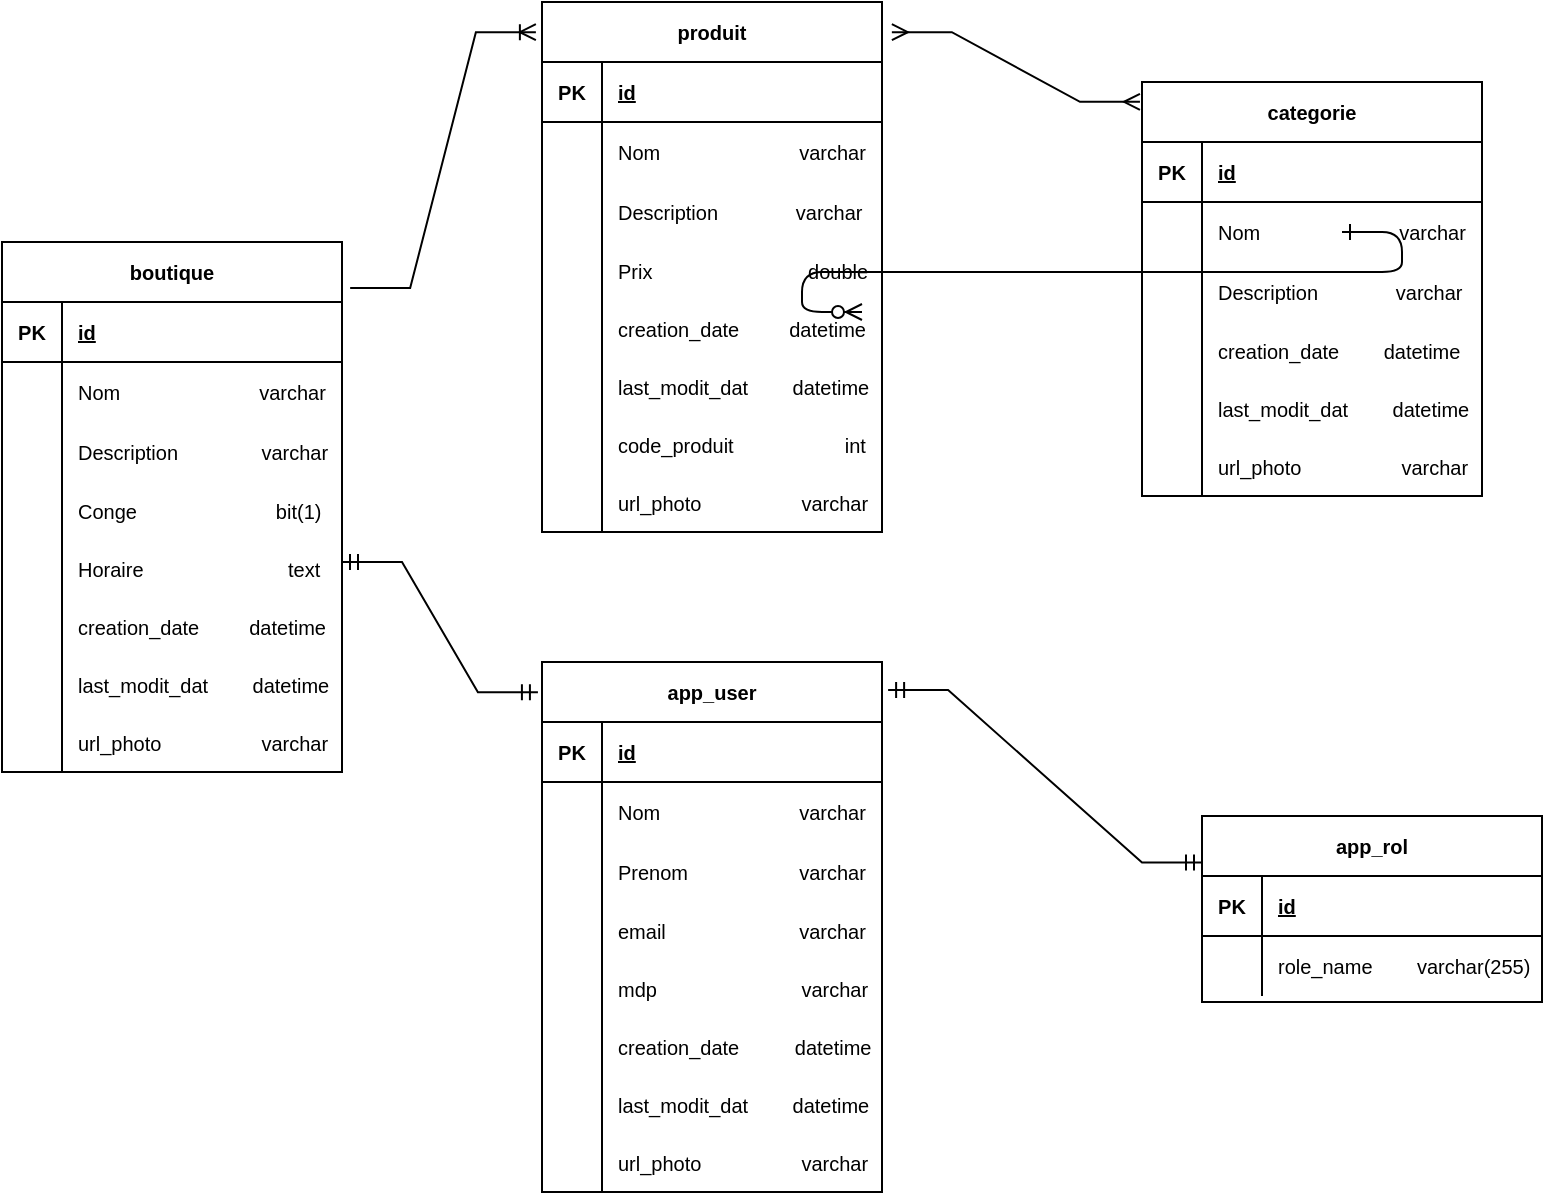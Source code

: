 <mxfile version="20.8.20" type="github">
  <diagram id="R2lEEEUBdFMjLlhIrx00" name="Page-1">
    <mxGraphModel dx="733" dy="408" grid="1" gridSize="10" guides="1" tooltips="1" connect="1" arrows="1" fold="1" page="1" pageScale="1" pageWidth="850" pageHeight="1100" math="0" shadow="0" extFonts="Permanent Marker^https://fonts.googleapis.com/css?family=Permanent+Marker">
      <root>
        <mxCell id="0" />
        <mxCell id="1" parent="0" />
        <mxCell id="C-vyLk0tnHw3VtMMgP7b-12" value="" style="edgeStyle=entityRelationEdgeStyle;endArrow=ERzeroToMany;startArrow=ERone;endFill=1;startFill=0;" parent="1" target="C-vyLk0tnHw3VtMMgP7b-17" edge="1">
          <mxGeometry width="100" height="100" relative="1" as="geometry">
            <mxPoint x="700" y="165" as="sourcePoint" />
            <mxPoint x="460" y="205" as="targetPoint" />
          </mxGeometry>
        </mxCell>
        <mxCell id="xOh4gRkhBfYzAbslTxhH-2" value="boutique" style="shape=table;startSize=30;container=1;collapsible=1;childLayout=tableLayout;fixedRows=1;rowLines=0;fontStyle=1;align=center;resizeLast=1;strokeWidth=1;fontSize=10;" vertex="1" parent="1">
          <mxGeometry x="30" y="170" width="170" height="265" as="geometry" />
        </mxCell>
        <mxCell id="xOh4gRkhBfYzAbslTxhH-3" value="" style="shape=tableRow;horizontal=0;startSize=0;swimlaneHead=0;swimlaneBody=0;fillColor=none;collapsible=0;dropTarget=0;points=[[0,0.5],[1,0.5]];portConstraint=eastwest;top=0;left=0;right=0;bottom=1;strokeWidth=1;fontSize=10;" vertex="1" parent="xOh4gRkhBfYzAbslTxhH-2">
          <mxGeometry y="30" width="170" height="30" as="geometry" />
        </mxCell>
        <mxCell id="xOh4gRkhBfYzAbslTxhH-4" value="PK" style="shape=partialRectangle;connectable=0;fillColor=none;top=0;left=0;bottom=0;right=0;fontStyle=1;overflow=hidden;strokeWidth=1;fontSize=10;" vertex="1" parent="xOh4gRkhBfYzAbslTxhH-3">
          <mxGeometry width="30" height="30" as="geometry">
            <mxRectangle width="30" height="30" as="alternateBounds" />
          </mxGeometry>
        </mxCell>
        <mxCell id="xOh4gRkhBfYzAbslTxhH-5" value="id" style="shape=partialRectangle;connectable=0;fillColor=none;top=0;left=0;bottom=0;right=0;align=left;spacingLeft=6;fontStyle=5;overflow=hidden;strokeWidth=1;fontSize=10;" vertex="1" parent="xOh4gRkhBfYzAbslTxhH-3">
          <mxGeometry x="30" width="140" height="30" as="geometry">
            <mxRectangle width="140" height="30" as="alternateBounds" />
          </mxGeometry>
        </mxCell>
        <mxCell id="xOh4gRkhBfYzAbslTxhH-6" value="" style="shape=tableRow;horizontal=0;startSize=0;swimlaneHead=0;swimlaneBody=0;fillColor=none;collapsible=0;dropTarget=0;points=[[0,0.5],[1,0.5]];portConstraint=eastwest;top=0;left=0;right=0;bottom=0;strokeWidth=1;fontSize=10;" vertex="1" parent="xOh4gRkhBfYzAbslTxhH-2">
          <mxGeometry y="60" width="170" height="30" as="geometry" />
        </mxCell>
        <mxCell id="xOh4gRkhBfYzAbslTxhH-7" value="" style="shape=partialRectangle;connectable=0;fillColor=none;top=0;left=0;bottom=0;right=0;editable=1;overflow=hidden;strokeWidth=1;fontSize=10;" vertex="1" parent="xOh4gRkhBfYzAbslTxhH-6">
          <mxGeometry width="30" height="30" as="geometry">
            <mxRectangle width="30" height="30" as="alternateBounds" />
          </mxGeometry>
        </mxCell>
        <mxCell id="xOh4gRkhBfYzAbslTxhH-8" value="Nom                         varchar" style="shape=partialRectangle;connectable=0;fillColor=none;top=0;left=0;bottom=0;right=0;align=left;spacingLeft=6;overflow=hidden;strokeWidth=1;fontSize=10;" vertex="1" parent="xOh4gRkhBfYzAbslTxhH-6">
          <mxGeometry x="30" width="140" height="30" as="geometry">
            <mxRectangle width="140" height="30" as="alternateBounds" />
          </mxGeometry>
        </mxCell>
        <mxCell id="xOh4gRkhBfYzAbslTxhH-9" value="" style="shape=tableRow;horizontal=0;startSize=0;swimlaneHead=0;swimlaneBody=0;fillColor=none;collapsible=0;dropTarget=0;points=[[0,0.5],[1,0.5]];portConstraint=eastwest;top=0;left=0;right=0;bottom=0;strokeWidth=1;fontSize=10;" vertex="1" parent="xOh4gRkhBfYzAbslTxhH-2">
          <mxGeometry y="90" width="170" height="30" as="geometry" />
        </mxCell>
        <mxCell id="xOh4gRkhBfYzAbslTxhH-10" value="" style="shape=partialRectangle;connectable=0;fillColor=none;top=0;left=0;bottom=0;right=0;editable=1;overflow=hidden;strokeWidth=1;fontSize=10;" vertex="1" parent="xOh4gRkhBfYzAbslTxhH-9">
          <mxGeometry width="30" height="30" as="geometry">
            <mxRectangle width="30" height="30" as="alternateBounds" />
          </mxGeometry>
        </mxCell>
        <mxCell id="xOh4gRkhBfYzAbslTxhH-11" value="Description               varchar" style="shape=partialRectangle;connectable=0;fillColor=none;top=0;left=0;bottom=0;right=0;align=left;spacingLeft=6;overflow=hidden;strokeWidth=1;fontSize=10;" vertex="1" parent="xOh4gRkhBfYzAbslTxhH-9">
          <mxGeometry x="30" width="140" height="30" as="geometry">
            <mxRectangle width="140" height="30" as="alternateBounds" />
          </mxGeometry>
        </mxCell>
        <mxCell id="xOh4gRkhBfYzAbslTxhH-12" value="" style="shape=tableRow;horizontal=0;startSize=0;swimlaneHead=0;swimlaneBody=0;fillColor=none;collapsible=0;dropTarget=0;points=[[0,0.5],[1,0.5]];portConstraint=eastwest;top=0;left=0;right=0;bottom=0;strokeWidth=1;fontSize=10;" vertex="1" parent="xOh4gRkhBfYzAbslTxhH-2">
          <mxGeometry y="120" width="170" height="29" as="geometry" />
        </mxCell>
        <mxCell id="xOh4gRkhBfYzAbslTxhH-13" value="" style="shape=partialRectangle;connectable=0;fillColor=none;top=0;left=0;bottom=0;right=0;editable=1;overflow=hidden;strokeWidth=1;fontSize=10;" vertex="1" parent="xOh4gRkhBfYzAbslTxhH-12">
          <mxGeometry width="30" height="29" as="geometry">
            <mxRectangle width="30" height="29" as="alternateBounds" />
          </mxGeometry>
        </mxCell>
        <mxCell id="xOh4gRkhBfYzAbslTxhH-14" value="Conge                         bit(1)" style="shape=partialRectangle;connectable=0;fillColor=none;top=0;left=0;bottom=0;right=0;align=left;spacingLeft=6;overflow=hidden;strokeWidth=1;fontSize=10;" vertex="1" parent="xOh4gRkhBfYzAbslTxhH-12">
          <mxGeometry x="30" width="140" height="29" as="geometry">
            <mxRectangle width="140" height="29" as="alternateBounds" />
          </mxGeometry>
        </mxCell>
        <mxCell id="xOh4gRkhBfYzAbslTxhH-15" value="" style="shape=tableRow;horizontal=0;startSize=0;swimlaneHead=0;swimlaneBody=0;fillColor=none;collapsible=0;dropTarget=0;points=[[0,0.5],[1,0.5]];portConstraint=eastwest;top=0;left=0;right=0;bottom=0;strokeWidth=1;fontSize=10;" vertex="1" parent="xOh4gRkhBfYzAbslTxhH-2">
          <mxGeometry y="149" width="170" height="29" as="geometry" />
        </mxCell>
        <mxCell id="xOh4gRkhBfYzAbslTxhH-16" value="" style="shape=partialRectangle;connectable=0;fillColor=none;top=0;left=0;bottom=0;right=0;editable=1;overflow=hidden;strokeWidth=1;fontSize=10;" vertex="1" parent="xOh4gRkhBfYzAbslTxhH-15">
          <mxGeometry width="30" height="29" as="geometry">
            <mxRectangle width="30" height="29" as="alternateBounds" />
          </mxGeometry>
        </mxCell>
        <mxCell id="xOh4gRkhBfYzAbslTxhH-17" value="Horaire                          text" style="shape=partialRectangle;connectable=0;fillColor=none;top=0;left=0;bottom=0;right=0;align=left;spacingLeft=6;overflow=hidden;strokeWidth=1;fontSize=10;" vertex="1" parent="xOh4gRkhBfYzAbslTxhH-15">
          <mxGeometry x="30" width="140" height="29" as="geometry">
            <mxRectangle width="140" height="29" as="alternateBounds" />
          </mxGeometry>
        </mxCell>
        <mxCell id="xOh4gRkhBfYzAbslTxhH-18" value="" style="shape=tableRow;horizontal=0;startSize=0;swimlaneHead=0;swimlaneBody=0;fillColor=none;collapsible=0;dropTarget=0;points=[[0,0.5],[1,0.5]];portConstraint=eastwest;top=0;left=0;right=0;bottom=0;strokeWidth=1;fontSize=10;" vertex="1" parent="xOh4gRkhBfYzAbslTxhH-2">
          <mxGeometry y="178" width="170" height="29" as="geometry" />
        </mxCell>
        <mxCell id="xOh4gRkhBfYzAbslTxhH-19" value="" style="shape=partialRectangle;connectable=0;fillColor=none;top=0;left=0;bottom=0;right=0;editable=1;overflow=hidden;strokeWidth=1;fontSize=10;" vertex="1" parent="xOh4gRkhBfYzAbslTxhH-18">
          <mxGeometry width="30" height="29" as="geometry">
            <mxRectangle width="30" height="29" as="alternateBounds" />
          </mxGeometry>
        </mxCell>
        <mxCell id="xOh4gRkhBfYzAbslTxhH-20" value="creation_date         datetime" style="shape=partialRectangle;connectable=0;fillColor=none;top=0;left=0;bottom=0;right=0;align=left;spacingLeft=6;overflow=hidden;strokeWidth=1;fontSize=10;" vertex="1" parent="xOh4gRkhBfYzAbslTxhH-18">
          <mxGeometry x="30" width="140" height="29" as="geometry">
            <mxRectangle width="140" height="29" as="alternateBounds" />
          </mxGeometry>
        </mxCell>
        <mxCell id="xOh4gRkhBfYzAbslTxhH-21" value="" style="shape=tableRow;horizontal=0;startSize=0;swimlaneHead=0;swimlaneBody=0;fillColor=none;collapsible=0;dropTarget=0;points=[[0,0.5],[1,0.5]];portConstraint=eastwest;top=0;left=0;right=0;bottom=0;strokeWidth=1;fontSize=10;" vertex="1" parent="xOh4gRkhBfYzAbslTxhH-2">
          <mxGeometry y="207" width="170" height="29" as="geometry" />
        </mxCell>
        <mxCell id="xOh4gRkhBfYzAbslTxhH-22" value="" style="shape=partialRectangle;connectable=0;fillColor=none;top=0;left=0;bottom=0;right=0;editable=1;overflow=hidden;strokeWidth=1;fontSize=10;" vertex="1" parent="xOh4gRkhBfYzAbslTxhH-21">
          <mxGeometry width="30" height="29" as="geometry">
            <mxRectangle width="30" height="29" as="alternateBounds" />
          </mxGeometry>
        </mxCell>
        <mxCell id="xOh4gRkhBfYzAbslTxhH-23" value="last_modit_dat        datetime" style="shape=partialRectangle;connectable=0;fillColor=none;top=0;left=0;bottom=0;right=0;align=left;spacingLeft=6;overflow=hidden;strokeWidth=1;fontSize=10;" vertex="1" parent="xOh4gRkhBfYzAbslTxhH-21">
          <mxGeometry x="30" width="140" height="29" as="geometry">
            <mxRectangle width="140" height="29" as="alternateBounds" />
          </mxGeometry>
        </mxCell>
        <mxCell id="xOh4gRkhBfYzAbslTxhH-115" value="" style="shape=tableRow;horizontal=0;startSize=0;swimlaneHead=0;swimlaneBody=0;fillColor=none;collapsible=0;dropTarget=0;points=[[0,0.5],[1,0.5]];portConstraint=eastwest;top=0;left=0;right=0;bottom=0;strokeWidth=1;fontSize=10;" vertex="1" parent="xOh4gRkhBfYzAbslTxhH-2">
          <mxGeometry y="236" width="170" height="29" as="geometry" />
        </mxCell>
        <mxCell id="xOh4gRkhBfYzAbslTxhH-116" value="" style="shape=partialRectangle;connectable=0;fillColor=none;top=0;left=0;bottom=0;right=0;editable=1;overflow=hidden;strokeWidth=1;fontSize=10;" vertex="1" parent="xOh4gRkhBfYzAbslTxhH-115">
          <mxGeometry width="30" height="29" as="geometry">
            <mxRectangle width="30" height="29" as="alternateBounds" />
          </mxGeometry>
        </mxCell>
        <mxCell id="xOh4gRkhBfYzAbslTxhH-117" value="url_photo                  varchar" style="shape=partialRectangle;connectable=0;fillColor=none;top=0;left=0;bottom=0;right=0;align=left;spacingLeft=6;overflow=hidden;strokeWidth=1;fontSize=10;" vertex="1" parent="xOh4gRkhBfYzAbslTxhH-115">
          <mxGeometry x="30" width="140" height="29" as="geometry">
            <mxRectangle width="140" height="29" as="alternateBounds" />
          </mxGeometry>
        </mxCell>
        <mxCell id="xOh4gRkhBfYzAbslTxhH-27" value="produit" style="shape=table;startSize=30;container=1;collapsible=1;childLayout=tableLayout;fixedRows=1;rowLines=0;fontStyle=1;align=center;resizeLast=1;strokeWidth=1;fontSize=10;" vertex="1" parent="1">
          <mxGeometry x="300" y="50" width="170" height="265" as="geometry" />
        </mxCell>
        <mxCell id="xOh4gRkhBfYzAbslTxhH-28" value="" style="shape=tableRow;horizontal=0;startSize=0;swimlaneHead=0;swimlaneBody=0;fillColor=none;collapsible=0;dropTarget=0;points=[[0,0.5],[1,0.5]];portConstraint=eastwest;top=0;left=0;right=0;bottom=1;strokeWidth=1;fontSize=10;" vertex="1" parent="xOh4gRkhBfYzAbslTxhH-27">
          <mxGeometry y="30" width="170" height="30" as="geometry" />
        </mxCell>
        <mxCell id="xOh4gRkhBfYzAbslTxhH-29" value="PK" style="shape=partialRectangle;connectable=0;fillColor=none;top=0;left=0;bottom=0;right=0;fontStyle=1;overflow=hidden;strokeWidth=1;fontSize=10;" vertex="1" parent="xOh4gRkhBfYzAbslTxhH-28">
          <mxGeometry width="30" height="30" as="geometry">
            <mxRectangle width="30" height="30" as="alternateBounds" />
          </mxGeometry>
        </mxCell>
        <mxCell id="xOh4gRkhBfYzAbslTxhH-30" value="id" style="shape=partialRectangle;connectable=0;fillColor=none;top=0;left=0;bottom=0;right=0;align=left;spacingLeft=6;fontStyle=5;overflow=hidden;strokeWidth=1;fontSize=10;" vertex="1" parent="xOh4gRkhBfYzAbslTxhH-28">
          <mxGeometry x="30" width="140" height="30" as="geometry">
            <mxRectangle width="140" height="30" as="alternateBounds" />
          </mxGeometry>
        </mxCell>
        <mxCell id="xOh4gRkhBfYzAbslTxhH-31" value="" style="shape=tableRow;horizontal=0;startSize=0;swimlaneHead=0;swimlaneBody=0;fillColor=none;collapsible=0;dropTarget=0;points=[[0,0.5],[1,0.5]];portConstraint=eastwest;top=0;left=0;right=0;bottom=0;strokeWidth=1;fontSize=10;" vertex="1" parent="xOh4gRkhBfYzAbslTxhH-27">
          <mxGeometry y="60" width="170" height="30" as="geometry" />
        </mxCell>
        <mxCell id="xOh4gRkhBfYzAbslTxhH-32" value="" style="shape=partialRectangle;connectable=0;fillColor=none;top=0;left=0;bottom=0;right=0;editable=1;overflow=hidden;strokeWidth=1;fontSize=10;" vertex="1" parent="xOh4gRkhBfYzAbslTxhH-31">
          <mxGeometry width="30" height="30" as="geometry">
            <mxRectangle width="30" height="30" as="alternateBounds" />
          </mxGeometry>
        </mxCell>
        <mxCell id="xOh4gRkhBfYzAbslTxhH-33" value="Nom                         varchar" style="shape=partialRectangle;connectable=0;fillColor=none;top=0;left=0;bottom=0;right=0;align=left;spacingLeft=6;overflow=hidden;strokeWidth=1;fontSize=10;" vertex="1" parent="xOh4gRkhBfYzAbslTxhH-31">
          <mxGeometry x="30" width="140" height="30" as="geometry">
            <mxRectangle width="140" height="30" as="alternateBounds" />
          </mxGeometry>
        </mxCell>
        <mxCell id="xOh4gRkhBfYzAbslTxhH-34" value="" style="shape=tableRow;horizontal=0;startSize=0;swimlaneHead=0;swimlaneBody=0;fillColor=none;collapsible=0;dropTarget=0;points=[[0,0.5],[1,0.5]];portConstraint=eastwest;top=0;left=0;right=0;bottom=0;strokeWidth=1;fontSize=10;" vertex="1" parent="xOh4gRkhBfYzAbslTxhH-27">
          <mxGeometry y="90" width="170" height="30" as="geometry" />
        </mxCell>
        <mxCell id="xOh4gRkhBfYzAbslTxhH-35" value="" style="shape=partialRectangle;connectable=0;fillColor=none;top=0;left=0;bottom=0;right=0;editable=1;overflow=hidden;strokeWidth=1;fontSize=10;" vertex="1" parent="xOh4gRkhBfYzAbslTxhH-34">
          <mxGeometry width="30" height="30" as="geometry">
            <mxRectangle width="30" height="30" as="alternateBounds" />
          </mxGeometry>
        </mxCell>
        <mxCell id="xOh4gRkhBfYzAbslTxhH-36" value="Description              varchar" style="shape=partialRectangle;connectable=0;fillColor=none;top=0;left=0;bottom=0;right=0;align=left;spacingLeft=6;overflow=hidden;strokeWidth=1;fontSize=10;" vertex="1" parent="xOh4gRkhBfYzAbslTxhH-34">
          <mxGeometry x="30" width="140" height="30" as="geometry">
            <mxRectangle width="140" height="30" as="alternateBounds" />
          </mxGeometry>
        </mxCell>
        <mxCell id="xOh4gRkhBfYzAbslTxhH-37" value="" style="shape=tableRow;horizontal=0;startSize=0;swimlaneHead=0;swimlaneBody=0;fillColor=none;collapsible=0;dropTarget=0;points=[[0,0.5],[1,0.5]];portConstraint=eastwest;top=0;left=0;right=0;bottom=0;strokeWidth=1;fontSize=10;" vertex="1" parent="xOh4gRkhBfYzAbslTxhH-27">
          <mxGeometry y="120" width="170" height="29" as="geometry" />
        </mxCell>
        <mxCell id="xOh4gRkhBfYzAbslTxhH-38" value="" style="shape=partialRectangle;connectable=0;fillColor=none;top=0;left=0;bottom=0;right=0;editable=1;overflow=hidden;strokeWidth=1;fontSize=10;" vertex="1" parent="xOh4gRkhBfYzAbslTxhH-37">
          <mxGeometry width="30" height="29" as="geometry">
            <mxRectangle width="30" height="29" as="alternateBounds" />
          </mxGeometry>
        </mxCell>
        <mxCell id="xOh4gRkhBfYzAbslTxhH-39" value="Prix                            double" style="shape=partialRectangle;connectable=0;fillColor=none;top=0;left=0;bottom=0;right=0;align=left;spacingLeft=6;overflow=hidden;strokeWidth=1;fontSize=10;" vertex="1" parent="xOh4gRkhBfYzAbslTxhH-37">
          <mxGeometry x="30" width="140" height="29" as="geometry">
            <mxRectangle width="140" height="29" as="alternateBounds" />
          </mxGeometry>
        </mxCell>
        <mxCell id="xOh4gRkhBfYzAbslTxhH-40" value="" style="shape=tableRow;horizontal=0;startSize=0;swimlaneHead=0;swimlaneBody=0;fillColor=none;collapsible=0;dropTarget=0;points=[[0,0.5],[1,0.5]];portConstraint=eastwest;top=0;left=0;right=0;bottom=0;strokeWidth=1;fontSize=10;" vertex="1" parent="xOh4gRkhBfYzAbslTxhH-27">
          <mxGeometry y="149" width="170" height="29" as="geometry" />
        </mxCell>
        <mxCell id="xOh4gRkhBfYzAbslTxhH-41" value="" style="shape=partialRectangle;connectable=0;fillColor=none;top=0;left=0;bottom=0;right=0;editable=1;overflow=hidden;strokeWidth=1;fontSize=10;" vertex="1" parent="xOh4gRkhBfYzAbslTxhH-40">
          <mxGeometry width="30" height="29" as="geometry">
            <mxRectangle width="30" height="29" as="alternateBounds" />
          </mxGeometry>
        </mxCell>
        <mxCell id="xOh4gRkhBfYzAbslTxhH-42" value="creation_date         datetime" style="shape=partialRectangle;connectable=0;fillColor=none;top=0;left=0;bottom=0;right=0;align=left;spacingLeft=6;overflow=hidden;strokeWidth=1;fontSize=10;" vertex="1" parent="xOh4gRkhBfYzAbslTxhH-40">
          <mxGeometry x="30" width="140" height="29" as="geometry">
            <mxRectangle width="140" height="29" as="alternateBounds" />
          </mxGeometry>
        </mxCell>
        <mxCell id="xOh4gRkhBfYzAbslTxhH-43" value="" style="shape=tableRow;horizontal=0;startSize=0;swimlaneHead=0;swimlaneBody=0;fillColor=none;collapsible=0;dropTarget=0;points=[[0,0.5],[1,0.5]];portConstraint=eastwest;top=0;left=0;right=0;bottom=0;strokeWidth=1;fontSize=10;" vertex="1" parent="xOh4gRkhBfYzAbslTxhH-27">
          <mxGeometry y="178" width="170" height="29" as="geometry" />
        </mxCell>
        <mxCell id="xOh4gRkhBfYzAbslTxhH-44" value="" style="shape=partialRectangle;connectable=0;fillColor=none;top=0;left=0;bottom=0;right=0;editable=1;overflow=hidden;strokeWidth=1;fontSize=10;" vertex="1" parent="xOh4gRkhBfYzAbslTxhH-43">
          <mxGeometry width="30" height="29" as="geometry">
            <mxRectangle width="30" height="29" as="alternateBounds" />
          </mxGeometry>
        </mxCell>
        <mxCell id="xOh4gRkhBfYzAbslTxhH-45" value="last_modit_dat        datetime" style="shape=partialRectangle;connectable=0;fillColor=none;top=0;left=0;bottom=0;right=0;align=left;spacingLeft=6;overflow=hidden;strokeWidth=1;fontSize=10;" vertex="1" parent="xOh4gRkhBfYzAbslTxhH-43">
          <mxGeometry x="30" width="140" height="29" as="geometry">
            <mxRectangle width="140" height="29" as="alternateBounds" />
          </mxGeometry>
        </mxCell>
        <mxCell id="xOh4gRkhBfYzAbslTxhH-46" value="" style="shape=tableRow;horizontal=0;startSize=0;swimlaneHead=0;swimlaneBody=0;fillColor=none;collapsible=0;dropTarget=0;points=[[0,0.5],[1,0.5]];portConstraint=eastwest;top=0;left=0;right=0;bottom=0;strokeWidth=1;fontSize=10;" vertex="1" parent="xOh4gRkhBfYzAbslTxhH-27">
          <mxGeometry y="207" width="170" height="29" as="geometry" />
        </mxCell>
        <mxCell id="xOh4gRkhBfYzAbslTxhH-47" value="" style="shape=partialRectangle;connectable=0;fillColor=none;top=0;left=0;bottom=0;right=0;editable=1;overflow=hidden;strokeWidth=1;fontSize=10;" vertex="1" parent="xOh4gRkhBfYzAbslTxhH-46">
          <mxGeometry width="30" height="29" as="geometry">
            <mxRectangle width="30" height="29" as="alternateBounds" />
          </mxGeometry>
        </mxCell>
        <mxCell id="xOh4gRkhBfYzAbslTxhH-48" value="code_produit                    int" style="shape=partialRectangle;connectable=0;fillColor=none;top=0;left=0;bottom=0;right=0;align=left;spacingLeft=6;overflow=hidden;strokeWidth=1;fontSize=10;" vertex="1" parent="xOh4gRkhBfYzAbslTxhH-46">
          <mxGeometry x="30" width="140" height="29" as="geometry">
            <mxRectangle width="140" height="29" as="alternateBounds" />
          </mxGeometry>
        </mxCell>
        <mxCell id="xOh4gRkhBfYzAbslTxhH-121" value="" style="shape=tableRow;horizontal=0;startSize=0;swimlaneHead=0;swimlaneBody=0;fillColor=none;collapsible=0;dropTarget=0;points=[[0,0.5],[1,0.5]];portConstraint=eastwest;top=0;left=0;right=0;bottom=0;strokeWidth=1;fontSize=10;" vertex="1" parent="xOh4gRkhBfYzAbslTxhH-27">
          <mxGeometry y="236" width="170" height="29" as="geometry" />
        </mxCell>
        <mxCell id="xOh4gRkhBfYzAbslTxhH-122" value="" style="shape=partialRectangle;connectable=0;fillColor=none;top=0;left=0;bottom=0;right=0;editable=1;overflow=hidden;strokeWidth=1;fontSize=10;" vertex="1" parent="xOh4gRkhBfYzAbslTxhH-121">
          <mxGeometry width="30" height="29" as="geometry">
            <mxRectangle width="30" height="29" as="alternateBounds" />
          </mxGeometry>
        </mxCell>
        <mxCell id="xOh4gRkhBfYzAbslTxhH-123" value="url_photo                  varchar" style="shape=partialRectangle;connectable=0;fillColor=none;top=0;left=0;bottom=0;right=0;align=left;spacingLeft=6;overflow=hidden;strokeWidth=1;fontSize=10;" vertex="1" parent="xOh4gRkhBfYzAbslTxhH-121">
          <mxGeometry x="30" width="140" height="29" as="geometry">
            <mxRectangle width="140" height="29" as="alternateBounds" />
          </mxGeometry>
        </mxCell>
        <mxCell id="xOh4gRkhBfYzAbslTxhH-49" value="categorie" style="shape=table;startSize=30;container=1;collapsible=1;childLayout=tableLayout;fixedRows=1;rowLines=0;fontStyle=1;align=center;resizeLast=1;strokeWidth=1;fontSize=10;" vertex="1" parent="1">
          <mxGeometry x="600" y="90" width="170" height="207" as="geometry" />
        </mxCell>
        <mxCell id="xOh4gRkhBfYzAbslTxhH-50" value="" style="shape=tableRow;horizontal=0;startSize=0;swimlaneHead=0;swimlaneBody=0;fillColor=none;collapsible=0;dropTarget=0;points=[[0,0.5],[1,0.5]];portConstraint=eastwest;top=0;left=0;right=0;bottom=1;strokeWidth=1;fontSize=10;" vertex="1" parent="xOh4gRkhBfYzAbslTxhH-49">
          <mxGeometry y="30" width="170" height="30" as="geometry" />
        </mxCell>
        <mxCell id="xOh4gRkhBfYzAbslTxhH-51" value="PK" style="shape=partialRectangle;connectable=0;fillColor=none;top=0;left=0;bottom=0;right=0;fontStyle=1;overflow=hidden;strokeWidth=1;fontSize=10;" vertex="1" parent="xOh4gRkhBfYzAbslTxhH-50">
          <mxGeometry width="30" height="30" as="geometry">
            <mxRectangle width="30" height="30" as="alternateBounds" />
          </mxGeometry>
        </mxCell>
        <mxCell id="xOh4gRkhBfYzAbslTxhH-52" value="id" style="shape=partialRectangle;connectable=0;fillColor=none;top=0;left=0;bottom=0;right=0;align=left;spacingLeft=6;fontStyle=5;overflow=hidden;strokeWidth=1;fontSize=10;" vertex="1" parent="xOh4gRkhBfYzAbslTxhH-50">
          <mxGeometry x="30" width="140" height="30" as="geometry">
            <mxRectangle width="140" height="30" as="alternateBounds" />
          </mxGeometry>
        </mxCell>
        <mxCell id="xOh4gRkhBfYzAbslTxhH-53" value="" style="shape=tableRow;horizontal=0;startSize=0;swimlaneHead=0;swimlaneBody=0;fillColor=none;collapsible=0;dropTarget=0;points=[[0,0.5],[1,0.5]];portConstraint=eastwest;top=0;left=0;right=0;bottom=0;strokeWidth=1;fontSize=10;" vertex="1" parent="xOh4gRkhBfYzAbslTxhH-49">
          <mxGeometry y="60" width="170" height="30" as="geometry" />
        </mxCell>
        <mxCell id="xOh4gRkhBfYzAbslTxhH-54" value="" style="shape=partialRectangle;connectable=0;fillColor=none;top=0;left=0;bottom=0;right=0;editable=1;overflow=hidden;strokeWidth=1;fontSize=10;" vertex="1" parent="xOh4gRkhBfYzAbslTxhH-53">
          <mxGeometry width="30" height="30" as="geometry">
            <mxRectangle width="30" height="30" as="alternateBounds" />
          </mxGeometry>
        </mxCell>
        <mxCell id="xOh4gRkhBfYzAbslTxhH-55" value="Nom                         varchar" style="shape=partialRectangle;connectable=0;fillColor=none;top=0;left=0;bottom=0;right=0;align=left;spacingLeft=6;overflow=hidden;fontSize=10;strokeWidth=1;" vertex="1" parent="xOh4gRkhBfYzAbslTxhH-53">
          <mxGeometry x="30" width="140" height="30" as="geometry">
            <mxRectangle width="140" height="30" as="alternateBounds" />
          </mxGeometry>
        </mxCell>
        <mxCell id="xOh4gRkhBfYzAbslTxhH-56" value="" style="shape=tableRow;horizontal=0;startSize=0;swimlaneHead=0;swimlaneBody=0;fillColor=none;collapsible=0;dropTarget=0;points=[[0,0.5],[1,0.5]];portConstraint=eastwest;top=0;left=0;right=0;bottom=0;strokeWidth=1;fontSize=10;" vertex="1" parent="xOh4gRkhBfYzAbslTxhH-49">
          <mxGeometry y="90" width="170" height="30" as="geometry" />
        </mxCell>
        <mxCell id="xOh4gRkhBfYzAbslTxhH-57" value="" style="shape=partialRectangle;connectable=0;fillColor=none;top=0;left=0;bottom=0;right=0;editable=1;overflow=hidden;strokeWidth=1;fontSize=10;" vertex="1" parent="xOh4gRkhBfYzAbslTxhH-56">
          <mxGeometry width="30" height="30" as="geometry">
            <mxRectangle width="30" height="30" as="alternateBounds" />
          </mxGeometry>
        </mxCell>
        <mxCell id="xOh4gRkhBfYzAbslTxhH-58" value="Description              varchar" style="shape=partialRectangle;connectable=0;fillColor=none;top=0;left=0;bottom=0;right=0;align=left;spacingLeft=6;overflow=hidden;strokeWidth=1;fontSize=10;" vertex="1" parent="xOh4gRkhBfYzAbslTxhH-56">
          <mxGeometry x="30" width="140" height="30" as="geometry">
            <mxRectangle width="140" height="30" as="alternateBounds" />
          </mxGeometry>
        </mxCell>
        <mxCell id="xOh4gRkhBfYzAbslTxhH-65" value="" style="shape=tableRow;horizontal=0;startSize=0;swimlaneHead=0;swimlaneBody=0;fillColor=none;collapsible=0;dropTarget=0;points=[[0,0.5],[1,0.5]];portConstraint=eastwest;top=0;left=0;right=0;bottom=0;strokeWidth=1;fontSize=10;" vertex="1" parent="xOh4gRkhBfYzAbslTxhH-49">
          <mxGeometry y="120" width="170" height="29" as="geometry" />
        </mxCell>
        <mxCell id="xOh4gRkhBfYzAbslTxhH-66" value="" style="shape=partialRectangle;connectable=0;fillColor=none;top=0;left=0;bottom=0;right=0;editable=1;overflow=hidden;strokeWidth=1;fontSize=10;" vertex="1" parent="xOh4gRkhBfYzAbslTxhH-65">
          <mxGeometry width="30" height="29" as="geometry">
            <mxRectangle width="30" height="29" as="alternateBounds" />
          </mxGeometry>
        </mxCell>
        <mxCell id="xOh4gRkhBfYzAbslTxhH-67" value="creation_date        datetime" style="shape=partialRectangle;connectable=0;fillColor=none;top=0;left=0;bottom=0;right=0;align=left;spacingLeft=6;overflow=hidden;strokeWidth=1;fontSize=10;" vertex="1" parent="xOh4gRkhBfYzAbslTxhH-65">
          <mxGeometry x="30" width="140" height="29" as="geometry">
            <mxRectangle width="140" height="29" as="alternateBounds" />
          </mxGeometry>
        </mxCell>
        <mxCell id="xOh4gRkhBfYzAbslTxhH-68" value="" style="shape=tableRow;horizontal=0;startSize=0;swimlaneHead=0;swimlaneBody=0;fillColor=none;collapsible=0;dropTarget=0;points=[[0,0.5],[1,0.5]];portConstraint=eastwest;top=0;left=0;right=0;bottom=0;strokeWidth=1;fontSize=10;" vertex="1" parent="xOh4gRkhBfYzAbslTxhH-49">
          <mxGeometry y="149" width="170" height="29" as="geometry" />
        </mxCell>
        <mxCell id="xOh4gRkhBfYzAbslTxhH-69" value="" style="shape=partialRectangle;connectable=0;fillColor=none;top=0;left=0;bottom=0;right=0;editable=1;overflow=hidden;strokeWidth=1;fontSize=10;" vertex="1" parent="xOh4gRkhBfYzAbslTxhH-68">
          <mxGeometry width="30" height="29" as="geometry">
            <mxRectangle width="30" height="29" as="alternateBounds" />
          </mxGeometry>
        </mxCell>
        <mxCell id="xOh4gRkhBfYzAbslTxhH-70" value="last_modit_dat        datetime" style="shape=partialRectangle;connectable=0;fillColor=none;top=0;left=0;bottom=0;right=0;align=left;spacingLeft=6;overflow=hidden;strokeWidth=1;fontSize=10;" vertex="1" parent="xOh4gRkhBfYzAbslTxhH-68">
          <mxGeometry x="30" width="140" height="29" as="geometry">
            <mxRectangle width="140" height="29" as="alternateBounds" />
          </mxGeometry>
        </mxCell>
        <mxCell id="xOh4gRkhBfYzAbslTxhH-124" value="" style="shape=tableRow;horizontal=0;startSize=0;swimlaneHead=0;swimlaneBody=0;fillColor=none;collapsible=0;dropTarget=0;points=[[0,0.5],[1,0.5]];portConstraint=eastwest;top=0;left=0;right=0;bottom=0;strokeWidth=1;fontSize=10;" vertex="1" parent="xOh4gRkhBfYzAbslTxhH-49">
          <mxGeometry y="178" width="170" height="29" as="geometry" />
        </mxCell>
        <mxCell id="xOh4gRkhBfYzAbslTxhH-125" value="" style="shape=partialRectangle;connectable=0;fillColor=none;top=0;left=0;bottom=0;right=0;editable=1;overflow=hidden;strokeWidth=1;fontSize=10;" vertex="1" parent="xOh4gRkhBfYzAbslTxhH-124">
          <mxGeometry width="30" height="29" as="geometry">
            <mxRectangle width="30" height="29" as="alternateBounds" />
          </mxGeometry>
        </mxCell>
        <mxCell id="xOh4gRkhBfYzAbslTxhH-126" value="url_photo                  varchar" style="shape=partialRectangle;connectable=0;fillColor=none;top=0;left=0;bottom=0;right=0;align=left;spacingLeft=6;overflow=hidden;strokeWidth=1;fontSize=10;" vertex="1" parent="xOh4gRkhBfYzAbslTxhH-124">
          <mxGeometry x="30" width="140" height="29" as="geometry">
            <mxRectangle width="140" height="29" as="alternateBounds" />
          </mxGeometry>
        </mxCell>
        <mxCell id="xOh4gRkhBfYzAbslTxhH-71" value="app_user" style="shape=table;startSize=30;container=1;collapsible=1;childLayout=tableLayout;fixedRows=1;rowLines=0;fontStyle=1;align=center;resizeLast=1;strokeWidth=1;fontSize=10;" vertex="1" parent="1">
          <mxGeometry x="300" y="380" width="170" height="265" as="geometry" />
        </mxCell>
        <mxCell id="xOh4gRkhBfYzAbslTxhH-72" value="" style="shape=tableRow;horizontal=0;startSize=0;swimlaneHead=0;swimlaneBody=0;fillColor=none;collapsible=0;dropTarget=0;points=[[0,0.5],[1,0.5]];portConstraint=eastwest;top=0;left=0;right=0;bottom=1;strokeWidth=1;fontSize=10;" vertex="1" parent="xOh4gRkhBfYzAbslTxhH-71">
          <mxGeometry y="30" width="170" height="30" as="geometry" />
        </mxCell>
        <mxCell id="xOh4gRkhBfYzAbslTxhH-73" value="PK" style="shape=partialRectangle;connectable=0;fillColor=none;top=0;left=0;bottom=0;right=0;fontStyle=1;overflow=hidden;strokeWidth=1;fontSize=10;" vertex="1" parent="xOh4gRkhBfYzAbslTxhH-72">
          <mxGeometry width="30" height="30" as="geometry">
            <mxRectangle width="30" height="30" as="alternateBounds" />
          </mxGeometry>
        </mxCell>
        <mxCell id="xOh4gRkhBfYzAbslTxhH-74" value="id" style="shape=partialRectangle;connectable=0;fillColor=none;top=0;left=0;bottom=0;right=0;align=left;spacingLeft=6;fontStyle=5;overflow=hidden;strokeWidth=1;fontSize=10;" vertex="1" parent="xOh4gRkhBfYzAbslTxhH-72">
          <mxGeometry x="30" width="140" height="30" as="geometry">
            <mxRectangle width="140" height="30" as="alternateBounds" />
          </mxGeometry>
        </mxCell>
        <mxCell id="xOh4gRkhBfYzAbslTxhH-75" value="" style="shape=tableRow;horizontal=0;startSize=0;swimlaneHead=0;swimlaneBody=0;fillColor=none;collapsible=0;dropTarget=0;points=[[0,0.5],[1,0.5]];portConstraint=eastwest;top=0;left=0;right=0;bottom=0;strokeWidth=1;fontSize=10;" vertex="1" parent="xOh4gRkhBfYzAbslTxhH-71">
          <mxGeometry y="60" width="170" height="30" as="geometry" />
        </mxCell>
        <mxCell id="xOh4gRkhBfYzAbslTxhH-76" value="" style="shape=partialRectangle;connectable=0;fillColor=none;top=0;left=0;bottom=0;right=0;editable=1;overflow=hidden;strokeWidth=1;fontSize=10;" vertex="1" parent="xOh4gRkhBfYzAbslTxhH-75">
          <mxGeometry width="30" height="30" as="geometry">
            <mxRectangle width="30" height="30" as="alternateBounds" />
          </mxGeometry>
        </mxCell>
        <mxCell id="xOh4gRkhBfYzAbslTxhH-77" value="Nom                         varchar" style="shape=partialRectangle;connectable=0;fillColor=none;top=0;left=0;bottom=0;right=0;align=left;spacingLeft=6;overflow=hidden;strokeWidth=1;fontSize=10;" vertex="1" parent="xOh4gRkhBfYzAbslTxhH-75">
          <mxGeometry x="30" width="140" height="30" as="geometry">
            <mxRectangle width="140" height="30" as="alternateBounds" />
          </mxGeometry>
        </mxCell>
        <mxCell id="xOh4gRkhBfYzAbslTxhH-78" value="" style="shape=tableRow;horizontal=0;startSize=0;swimlaneHead=0;swimlaneBody=0;fillColor=none;collapsible=0;dropTarget=0;points=[[0,0.5],[1,0.5]];portConstraint=eastwest;top=0;left=0;right=0;bottom=0;strokeWidth=1;fontSize=10;" vertex="1" parent="xOh4gRkhBfYzAbslTxhH-71">
          <mxGeometry y="90" width="170" height="30" as="geometry" />
        </mxCell>
        <mxCell id="xOh4gRkhBfYzAbslTxhH-79" value="" style="shape=partialRectangle;connectable=0;fillColor=none;top=0;left=0;bottom=0;right=0;editable=1;overflow=hidden;strokeWidth=1;fontSize=10;" vertex="1" parent="xOh4gRkhBfYzAbslTxhH-78">
          <mxGeometry width="30" height="30" as="geometry">
            <mxRectangle width="30" height="30" as="alternateBounds" />
          </mxGeometry>
        </mxCell>
        <mxCell id="xOh4gRkhBfYzAbslTxhH-80" value="Prenom                    varchar" style="shape=partialRectangle;connectable=0;fillColor=none;top=0;left=0;bottom=0;right=0;align=left;spacingLeft=6;overflow=hidden;strokeWidth=1;fontSize=10;" vertex="1" parent="xOh4gRkhBfYzAbslTxhH-78">
          <mxGeometry x="30" width="140" height="30" as="geometry">
            <mxRectangle width="140" height="30" as="alternateBounds" />
          </mxGeometry>
        </mxCell>
        <mxCell id="xOh4gRkhBfYzAbslTxhH-81" value="" style="shape=tableRow;horizontal=0;startSize=0;swimlaneHead=0;swimlaneBody=0;fillColor=none;collapsible=0;dropTarget=0;points=[[0,0.5],[1,0.5]];portConstraint=eastwest;top=0;left=0;right=0;bottom=0;strokeWidth=1;fontSize=10;" vertex="1" parent="xOh4gRkhBfYzAbslTxhH-71">
          <mxGeometry y="120" width="170" height="29" as="geometry" />
        </mxCell>
        <mxCell id="xOh4gRkhBfYzAbslTxhH-82" value="" style="shape=partialRectangle;connectable=0;fillColor=none;top=0;left=0;bottom=0;right=0;editable=1;overflow=hidden;strokeWidth=1;fontSize=10;" vertex="1" parent="xOh4gRkhBfYzAbslTxhH-81">
          <mxGeometry width="30" height="29" as="geometry">
            <mxRectangle width="30" height="29" as="alternateBounds" />
          </mxGeometry>
        </mxCell>
        <mxCell id="xOh4gRkhBfYzAbslTxhH-83" value="email                        varchar" style="shape=partialRectangle;connectable=0;fillColor=none;top=0;left=0;bottom=0;right=0;align=left;spacingLeft=6;overflow=hidden;strokeWidth=1;fontSize=10;" vertex="1" parent="xOh4gRkhBfYzAbslTxhH-81">
          <mxGeometry x="30" width="140" height="29" as="geometry">
            <mxRectangle width="140" height="29" as="alternateBounds" />
          </mxGeometry>
        </mxCell>
        <mxCell id="xOh4gRkhBfYzAbslTxhH-84" value="" style="shape=tableRow;horizontal=0;startSize=0;swimlaneHead=0;swimlaneBody=0;fillColor=none;collapsible=0;dropTarget=0;points=[[0,0.5],[1,0.5]];portConstraint=eastwest;top=0;left=0;right=0;bottom=0;strokeWidth=1;fontSize=10;" vertex="1" parent="xOh4gRkhBfYzAbslTxhH-71">
          <mxGeometry y="149" width="170" height="29" as="geometry" />
        </mxCell>
        <mxCell id="xOh4gRkhBfYzAbslTxhH-85" value="" style="shape=partialRectangle;connectable=0;fillColor=none;top=0;left=0;bottom=0;right=0;editable=1;overflow=hidden;strokeWidth=1;fontSize=10;" vertex="1" parent="xOh4gRkhBfYzAbslTxhH-84">
          <mxGeometry width="30" height="29" as="geometry">
            <mxRectangle width="30" height="29" as="alternateBounds" />
          </mxGeometry>
        </mxCell>
        <mxCell id="xOh4gRkhBfYzAbslTxhH-86" value="mdp                          varchar" style="shape=partialRectangle;connectable=0;fillColor=none;top=0;left=0;bottom=0;right=0;align=left;spacingLeft=6;overflow=hidden;strokeWidth=1;fontSize=10;" vertex="1" parent="xOh4gRkhBfYzAbslTxhH-84">
          <mxGeometry x="30" width="140" height="29" as="geometry">
            <mxRectangle width="140" height="29" as="alternateBounds" />
          </mxGeometry>
        </mxCell>
        <mxCell id="xOh4gRkhBfYzAbslTxhH-87" value="" style="shape=tableRow;horizontal=0;startSize=0;swimlaneHead=0;swimlaneBody=0;fillColor=none;collapsible=0;dropTarget=0;points=[[0,0.5],[1,0.5]];portConstraint=eastwest;top=0;left=0;right=0;bottom=0;strokeWidth=1;fontSize=10;" vertex="1" parent="xOh4gRkhBfYzAbslTxhH-71">
          <mxGeometry y="178" width="170" height="29" as="geometry" />
        </mxCell>
        <mxCell id="xOh4gRkhBfYzAbslTxhH-88" value="" style="shape=partialRectangle;connectable=0;fillColor=none;top=0;left=0;bottom=0;right=0;editable=1;overflow=hidden;strokeWidth=1;fontSize=10;" vertex="1" parent="xOh4gRkhBfYzAbslTxhH-87">
          <mxGeometry width="30" height="29" as="geometry">
            <mxRectangle width="30" height="29" as="alternateBounds" />
          </mxGeometry>
        </mxCell>
        <mxCell id="xOh4gRkhBfYzAbslTxhH-89" value="creation_date          datetime" style="shape=partialRectangle;connectable=0;fillColor=none;top=0;left=0;bottom=0;right=0;align=left;spacingLeft=6;overflow=hidden;strokeWidth=1;fontSize=10;" vertex="1" parent="xOh4gRkhBfYzAbslTxhH-87">
          <mxGeometry x="30" width="140" height="29" as="geometry">
            <mxRectangle width="140" height="29" as="alternateBounds" />
          </mxGeometry>
        </mxCell>
        <mxCell id="xOh4gRkhBfYzAbslTxhH-90" value="" style="shape=tableRow;horizontal=0;startSize=0;swimlaneHead=0;swimlaneBody=0;fillColor=none;collapsible=0;dropTarget=0;points=[[0,0.5],[1,0.5]];portConstraint=eastwest;top=0;left=0;right=0;bottom=0;strokeWidth=1;fontSize=10;" vertex="1" parent="xOh4gRkhBfYzAbslTxhH-71">
          <mxGeometry y="207" width="170" height="29" as="geometry" />
        </mxCell>
        <mxCell id="xOh4gRkhBfYzAbslTxhH-91" value="" style="shape=partialRectangle;connectable=0;fillColor=none;top=0;left=0;bottom=0;right=0;editable=1;overflow=hidden;strokeWidth=1;fontSize=10;" vertex="1" parent="xOh4gRkhBfYzAbslTxhH-90">
          <mxGeometry width="30" height="29" as="geometry">
            <mxRectangle width="30" height="29" as="alternateBounds" />
          </mxGeometry>
        </mxCell>
        <mxCell id="xOh4gRkhBfYzAbslTxhH-92" value="last_modit_dat        datetime" style="shape=partialRectangle;connectable=0;fillColor=none;top=0;left=0;bottom=0;right=0;align=left;spacingLeft=6;overflow=hidden;strokeWidth=1;fontSize=10;" vertex="1" parent="xOh4gRkhBfYzAbslTxhH-90">
          <mxGeometry x="30" width="140" height="29" as="geometry">
            <mxRectangle width="140" height="29" as="alternateBounds" />
          </mxGeometry>
        </mxCell>
        <mxCell id="xOh4gRkhBfYzAbslTxhH-143" value="" style="shape=tableRow;horizontal=0;startSize=0;swimlaneHead=0;swimlaneBody=0;fillColor=none;collapsible=0;dropTarget=0;points=[[0,0.5],[1,0.5]];portConstraint=eastwest;top=0;left=0;right=0;bottom=0;strokeWidth=1;fontSize=10;" vertex="1" parent="xOh4gRkhBfYzAbslTxhH-71">
          <mxGeometry y="236" width="170" height="29" as="geometry" />
        </mxCell>
        <mxCell id="xOh4gRkhBfYzAbslTxhH-144" value="" style="shape=partialRectangle;connectable=0;fillColor=none;top=0;left=0;bottom=0;right=0;editable=1;overflow=hidden;strokeWidth=1;fontSize=10;" vertex="1" parent="xOh4gRkhBfYzAbslTxhH-143">
          <mxGeometry width="30" height="29" as="geometry">
            <mxRectangle width="30" height="29" as="alternateBounds" />
          </mxGeometry>
        </mxCell>
        <mxCell id="xOh4gRkhBfYzAbslTxhH-145" value="url_photo                  varchar" style="shape=partialRectangle;connectable=0;fillColor=none;top=0;left=0;bottom=0;right=0;align=left;spacingLeft=6;overflow=hidden;strokeWidth=1;fontSize=10;" vertex="1" parent="xOh4gRkhBfYzAbslTxhH-143">
          <mxGeometry x="30" width="140" height="29" as="geometry">
            <mxRectangle width="140" height="29" as="alternateBounds" />
          </mxGeometry>
        </mxCell>
        <mxCell id="xOh4gRkhBfYzAbslTxhH-93" value="app_rol" style="shape=table;startSize=30;container=1;collapsible=1;childLayout=tableLayout;fixedRows=1;rowLines=0;fontStyle=1;align=center;resizeLast=1;fontSize=10;" vertex="1" parent="1">
          <mxGeometry x="630" y="457" width="170" height="93" as="geometry" />
        </mxCell>
        <mxCell id="xOh4gRkhBfYzAbslTxhH-94" value="" style="shape=tableRow;horizontal=0;startSize=0;swimlaneHead=0;swimlaneBody=0;fillColor=none;collapsible=0;dropTarget=0;points=[[0,0.5],[1,0.5]];portConstraint=eastwest;top=0;left=0;right=0;bottom=1;strokeWidth=1;fontSize=10;" vertex="1" parent="xOh4gRkhBfYzAbslTxhH-93">
          <mxGeometry y="30" width="170" height="30" as="geometry" />
        </mxCell>
        <mxCell id="xOh4gRkhBfYzAbslTxhH-95" value="PK" style="shape=partialRectangle;connectable=0;fillColor=none;top=0;left=0;bottom=0;right=0;fontStyle=1;overflow=hidden;strokeWidth=1;fontSize=10;" vertex="1" parent="xOh4gRkhBfYzAbslTxhH-94">
          <mxGeometry width="30" height="30" as="geometry">
            <mxRectangle width="30" height="30" as="alternateBounds" />
          </mxGeometry>
        </mxCell>
        <mxCell id="xOh4gRkhBfYzAbslTxhH-96" value="id" style="shape=partialRectangle;connectable=0;fillColor=none;top=0;left=0;bottom=0;right=0;align=left;spacingLeft=6;fontStyle=5;overflow=hidden;strokeWidth=1;fontSize=10;" vertex="1" parent="xOh4gRkhBfYzAbslTxhH-94">
          <mxGeometry x="30" width="140" height="30" as="geometry">
            <mxRectangle width="140" height="30" as="alternateBounds" />
          </mxGeometry>
        </mxCell>
        <mxCell id="xOh4gRkhBfYzAbslTxhH-97" value="" style="shape=tableRow;horizontal=0;startSize=0;swimlaneHead=0;swimlaneBody=0;fillColor=none;collapsible=0;dropTarget=0;points=[[0,0.5],[1,0.5]];portConstraint=eastwest;top=0;left=0;right=0;bottom=0;strokeWidth=1;fontSize=10;" vertex="1" parent="xOh4gRkhBfYzAbslTxhH-93">
          <mxGeometry y="60" width="170" height="30" as="geometry" />
        </mxCell>
        <mxCell id="xOh4gRkhBfYzAbslTxhH-98" value="" style="shape=partialRectangle;connectable=0;fillColor=none;top=0;left=0;bottom=0;right=0;editable=1;overflow=hidden;strokeWidth=1;fontSize=10;" vertex="1" parent="xOh4gRkhBfYzAbslTxhH-97">
          <mxGeometry width="30" height="30" as="geometry">
            <mxRectangle width="30" height="30" as="alternateBounds" />
          </mxGeometry>
        </mxCell>
        <mxCell id="xOh4gRkhBfYzAbslTxhH-99" value="role_name        varchar(255)" style="shape=partialRectangle;connectable=0;fillColor=none;top=0;left=0;bottom=0;right=0;align=left;spacingLeft=6;overflow=hidden;strokeWidth=1;fontSize=10;" vertex="1" parent="xOh4gRkhBfYzAbslTxhH-97">
          <mxGeometry x="30" width="140" height="30" as="geometry">
            <mxRectangle width="140" height="30" as="alternateBounds" />
          </mxGeometry>
        </mxCell>
        <mxCell id="xOh4gRkhBfYzAbslTxhH-149" value="" style="edgeStyle=entityRelationEdgeStyle;fontSize=12;html=1;endArrow=ERoneToMany;rounded=0;entryX=-0.018;entryY=0.057;entryDx=0;entryDy=0;entryPerimeter=0;exitX=1.024;exitY=0.087;exitDx=0;exitDy=0;exitPerimeter=0;" edge="1" parent="1" source="xOh4gRkhBfYzAbslTxhH-2" target="xOh4gRkhBfYzAbslTxhH-27">
          <mxGeometry width="100" height="100" relative="1" as="geometry">
            <mxPoint x="210" y="140" as="sourcePoint" />
            <mxPoint x="320" y="110" as="targetPoint" />
          </mxGeometry>
        </mxCell>
        <mxCell id="xOh4gRkhBfYzAbslTxhH-150" value="" style="edgeStyle=entityRelationEdgeStyle;fontSize=12;html=1;endArrow=ERmany;startArrow=ERmany;rounded=0;exitX=1.029;exitY=0.057;exitDx=0;exitDy=0;exitPerimeter=0;entryX=-0.006;entryY=0.048;entryDx=0;entryDy=0;entryPerimeter=0;" edge="1" parent="1" source="xOh4gRkhBfYzAbslTxhH-27" target="xOh4gRkhBfYzAbslTxhH-49">
          <mxGeometry width="100" height="100" relative="1" as="geometry">
            <mxPoint x="540" y="170" as="sourcePoint" />
            <mxPoint x="640" y="70" as="targetPoint" />
          </mxGeometry>
        </mxCell>
        <mxCell id="xOh4gRkhBfYzAbslTxhH-152" value="" style="edgeStyle=entityRelationEdgeStyle;fontSize=12;html=1;endArrow=ERmandOne;startArrow=ERmandOne;rounded=0;entryX=-0.012;entryY=0.057;entryDx=0;entryDy=0;entryPerimeter=0;" edge="1" parent="1" target="xOh4gRkhBfYzAbslTxhH-71">
          <mxGeometry width="100" height="100" relative="1" as="geometry">
            <mxPoint x="200" y="330" as="sourcePoint" />
            <mxPoint x="300" y="230" as="targetPoint" />
          </mxGeometry>
        </mxCell>
        <mxCell id="xOh4gRkhBfYzAbslTxhH-153" value="" style="edgeStyle=entityRelationEdgeStyle;fontSize=12;html=1;endArrow=ERmandOne;startArrow=ERmandOne;rounded=0;entryX=0;entryY=0.25;entryDx=0;entryDy=0;exitX=1.018;exitY=0.053;exitDx=0;exitDy=0;exitPerimeter=0;" edge="1" parent="1" source="xOh4gRkhBfYzAbslTxhH-71" target="xOh4gRkhBfYzAbslTxhH-93">
          <mxGeometry width="100" height="100" relative="1" as="geometry">
            <mxPoint x="330" y="420" as="sourcePoint" />
            <mxPoint x="430" y="320" as="targetPoint" />
          </mxGeometry>
        </mxCell>
      </root>
    </mxGraphModel>
  </diagram>
</mxfile>
